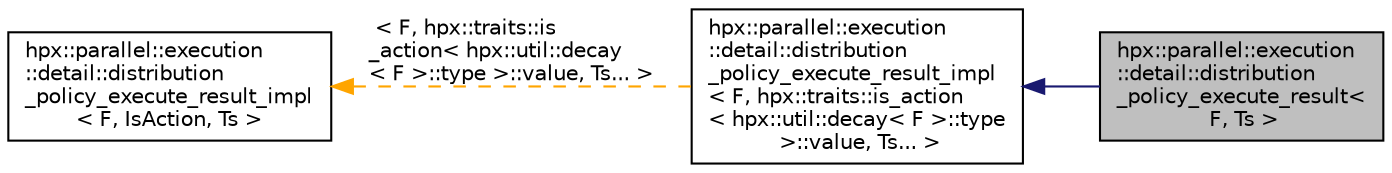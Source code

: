 digraph "hpx::parallel::execution::detail::distribution_policy_execute_result&lt; F, Ts &gt;"
{
  edge [fontname="Helvetica",fontsize="10",labelfontname="Helvetica",labelfontsize="10"];
  node [fontname="Helvetica",fontsize="10",shape=record];
  rankdir="LR";
  Node3 [label="hpx::parallel::execution\l::detail::distribution\l_policy_execute_result\<\l F, Ts \>",height=0.2,width=0.4,color="black", fillcolor="grey75", style="filled", fontcolor="black"];
  Node4 -> Node3 [dir="back",color="midnightblue",fontsize="10",style="solid",fontname="Helvetica"];
  Node4 [label="hpx::parallel::execution\l::detail::distribution\l_policy_execute_result_impl\l\< F, hpx::traits::is_action\l\< hpx::util::decay\< F \>::type\l \>::value, Ts... \>",height=0.2,width=0.4,color="black", fillcolor="white", style="filled",URL="$de/d15/structhpx_1_1parallel_1_1execution_1_1detail_1_1distribution__policy__execute__result__impl.html"];
  Node5 -> Node4 [dir="back",color="orange",fontsize="10",style="dashed",label=" \< F, hpx::traits::is\l_action\< hpx::util::decay\l\< F \>::type \>::value, Ts... \>" ,fontname="Helvetica"];
  Node5 [label="hpx::parallel::execution\l::detail::distribution\l_policy_execute_result_impl\l\< F, IsAction, Ts \>",height=0.2,width=0.4,color="black", fillcolor="white", style="filled",URL="$de/d15/structhpx_1_1parallel_1_1execution_1_1detail_1_1distribution__policy__execute__result__impl.html"];
}
